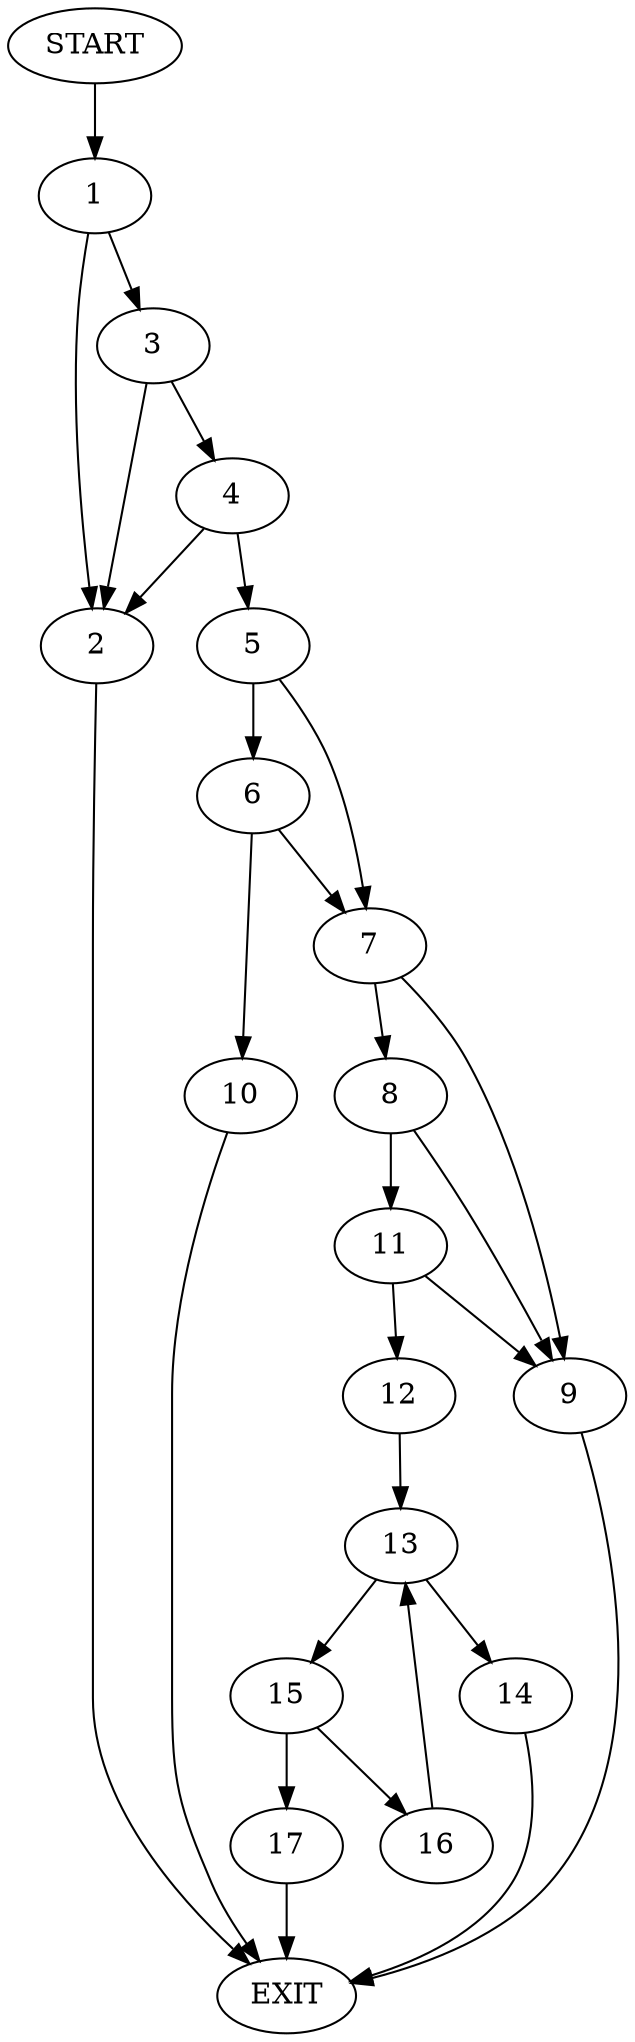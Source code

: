 digraph {
0 [label="START"]
18 [label="EXIT"]
0 -> 1
1 -> 2
1 -> 3
3 -> 2
3 -> 4
2 -> 18
4 -> 2
4 -> 5
5 -> 6
5 -> 7
7 -> 8
7 -> 9
6 -> 7
6 -> 10
10 -> 18
9 -> 18
8 -> 11
8 -> 9
11 -> 12
11 -> 9
12 -> 13
13 -> 14
13 -> 15
15 -> 16
15 -> 17
14 -> 18
16 -> 13
17 -> 18
}
